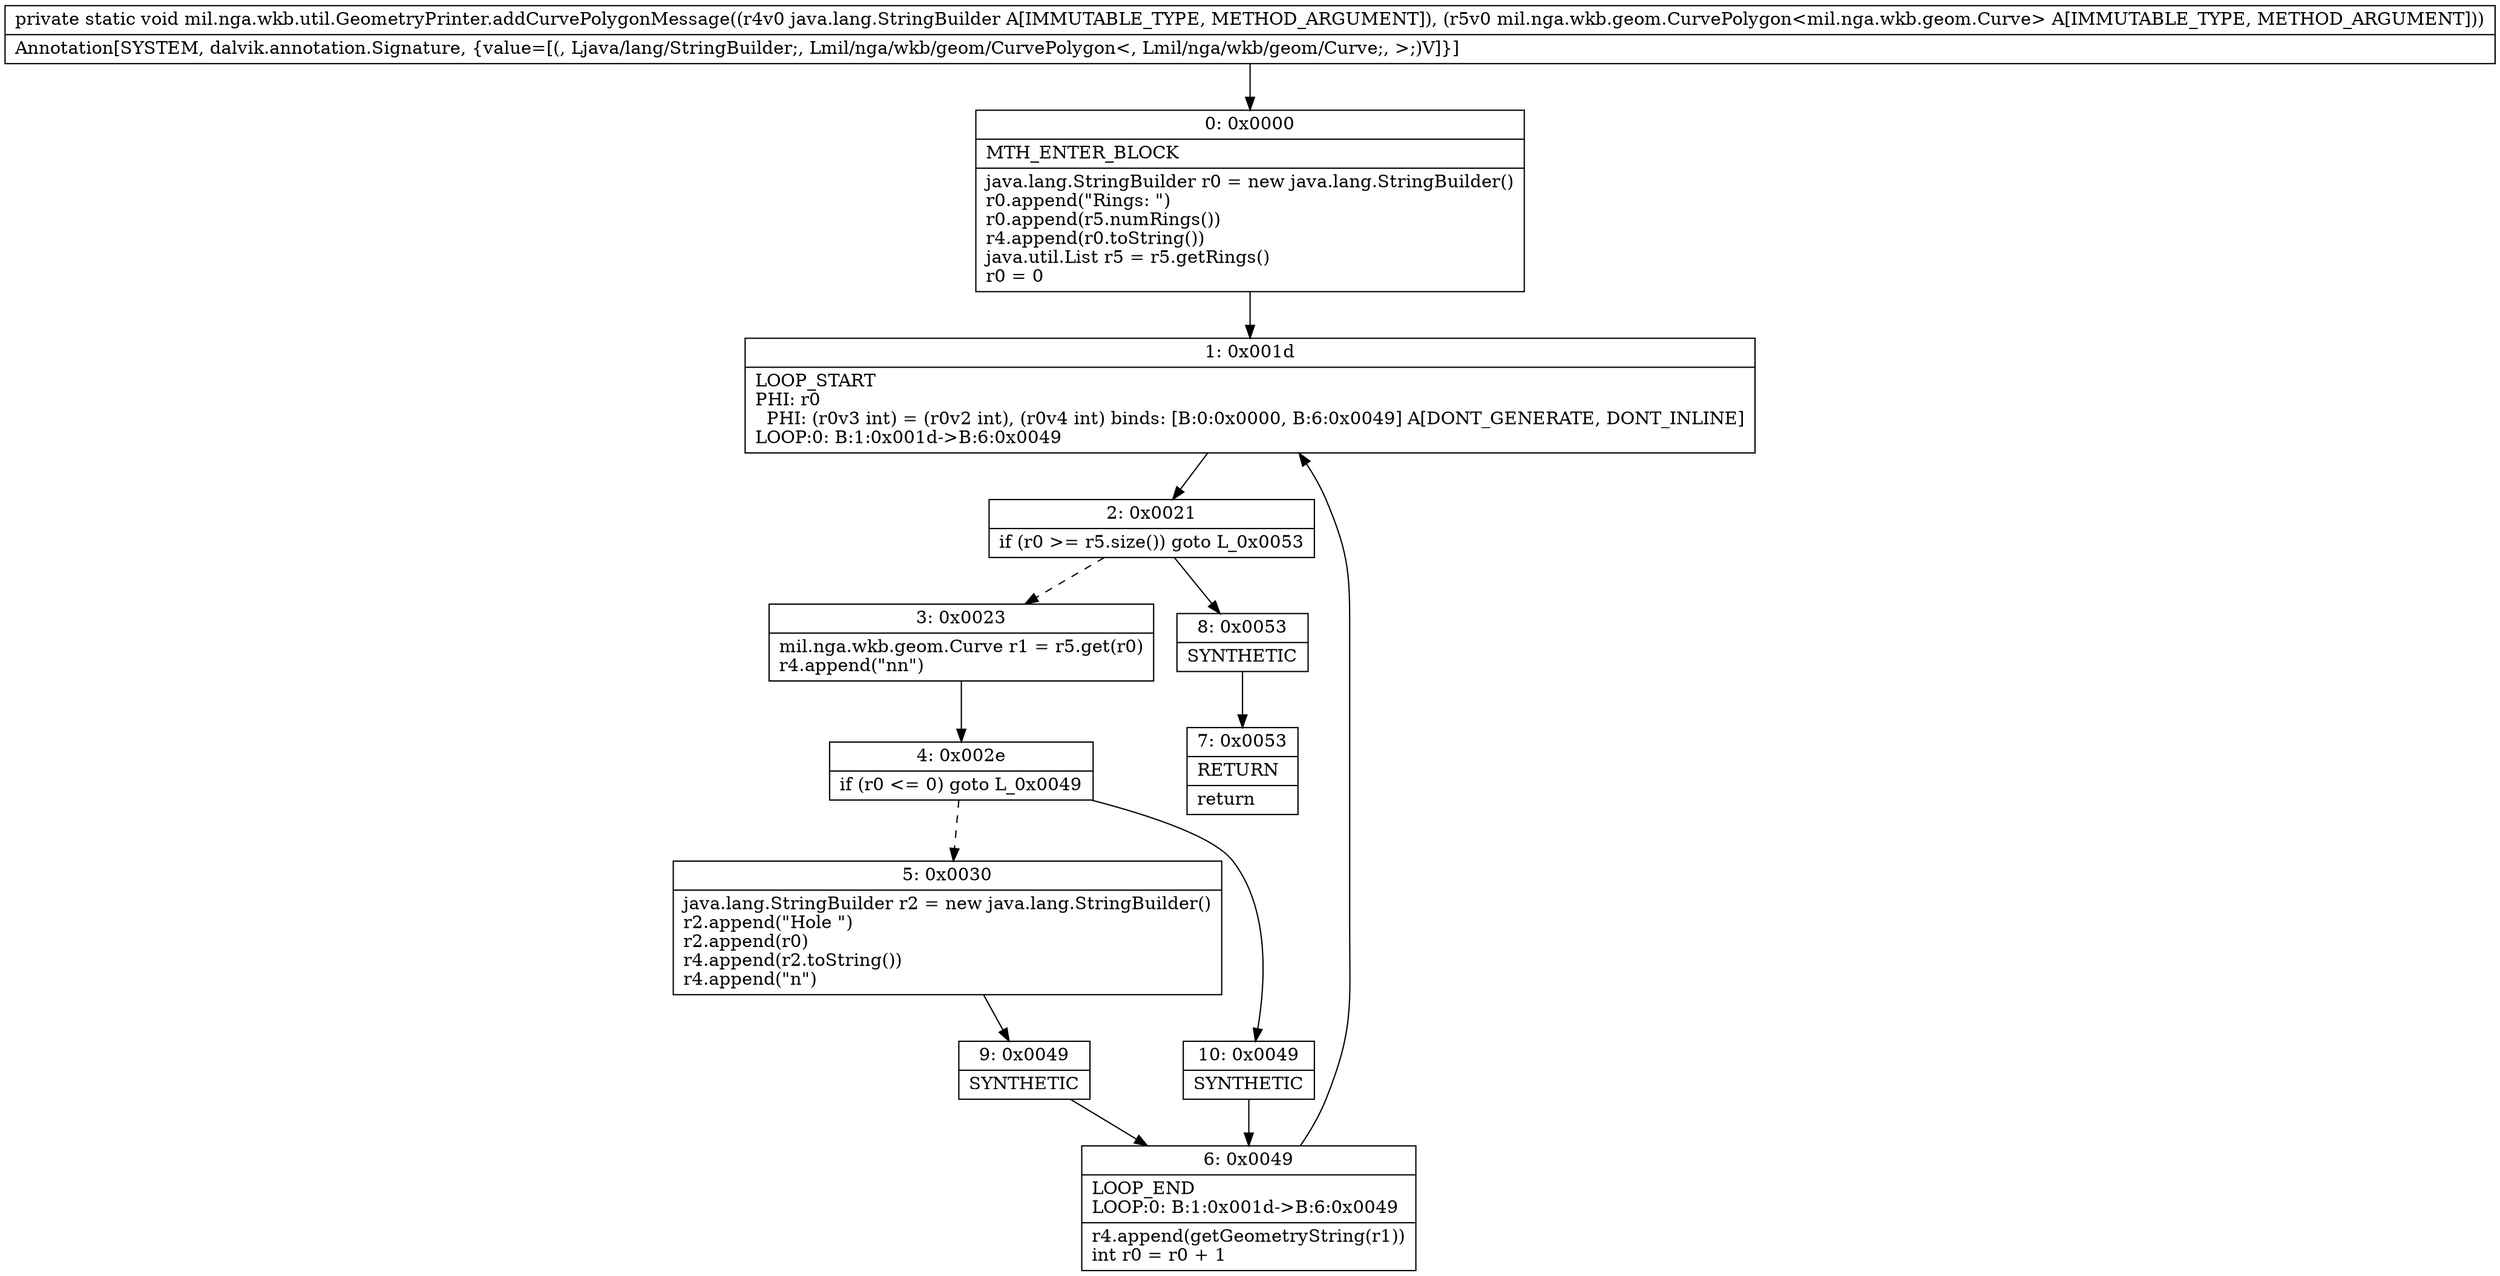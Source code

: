 digraph "CFG formil.nga.wkb.util.GeometryPrinter.addCurvePolygonMessage(Ljava\/lang\/StringBuilder;Lmil\/nga\/wkb\/geom\/CurvePolygon;)V" {
Node_0 [shape=record,label="{0\:\ 0x0000|MTH_ENTER_BLOCK\l|java.lang.StringBuilder r0 = new java.lang.StringBuilder()\lr0.append(\"Rings: \")\lr0.append(r5.numRings())\lr4.append(r0.toString())\ljava.util.List r5 = r5.getRings()\lr0 = 0\l}"];
Node_1 [shape=record,label="{1\:\ 0x001d|LOOP_START\lPHI: r0 \l  PHI: (r0v3 int) = (r0v2 int), (r0v4 int) binds: [B:0:0x0000, B:6:0x0049] A[DONT_GENERATE, DONT_INLINE]\lLOOP:0: B:1:0x001d\-\>B:6:0x0049\l}"];
Node_2 [shape=record,label="{2\:\ 0x0021|if (r0 \>= r5.size()) goto L_0x0053\l}"];
Node_3 [shape=record,label="{3\:\ 0x0023|mil.nga.wkb.geom.Curve r1 = r5.get(r0)\lr4.append(\"nn\")\l}"];
Node_4 [shape=record,label="{4\:\ 0x002e|if (r0 \<= 0) goto L_0x0049\l}"];
Node_5 [shape=record,label="{5\:\ 0x0030|java.lang.StringBuilder r2 = new java.lang.StringBuilder()\lr2.append(\"Hole \")\lr2.append(r0)\lr4.append(r2.toString())\lr4.append(\"n\")\l}"];
Node_6 [shape=record,label="{6\:\ 0x0049|LOOP_END\lLOOP:0: B:1:0x001d\-\>B:6:0x0049\l|r4.append(getGeometryString(r1))\lint r0 = r0 + 1\l}"];
Node_7 [shape=record,label="{7\:\ 0x0053|RETURN\l|return\l}"];
Node_8 [shape=record,label="{8\:\ 0x0053|SYNTHETIC\l}"];
Node_9 [shape=record,label="{9\:\ 0x0049|SYNTHETIC\l}"];
Node_10 [shape=record,label="{10\:\ 0x0049|SYNTHETIC\l}"];
MethodNode[shape=record,label="{private static void mil.nga.wkb.util.GeometryPrinter.addCurvePolygonMessage((r4v0 java.lang.StringBuilder A[IMMUTABLE_TYPE, METHOD_ARGUMENT]), (r5v0 mil.nga.wkb.geom.CurvePolygon\<mil.nga.wkb.geom.Curve\> A[IMMUTABLE_TYPE, METHOD_ARGUMENT]))  | Annotation[SYSTEM, dalvik.annotation.Signature, \{value=[(, Ljava\/lang\/StringBuilder;, Lmil\/nga\/wkb\/geom\/CurvePolygon\<, Lmil\/nga\/wkb\/geom\/Curve;, \>;)V]\}]\l}"];
MethodNode -> Node_0;
Node_0 -> Node_1;
Node_1 -> Node_2;
Node_2 -> Node_3[style=dashed];
Node_2 -> Node_8;
Node_3 -> Node_4;
Node_4 -> Node_5[style=dashed];
Node_4 -> Node_10;
Node_5 -> Node_9;
Node_6 -> Node_1;
Node_8 -> Node_7;
Node_9 -> Node_6;
Node_10 -> Node_6;
}

